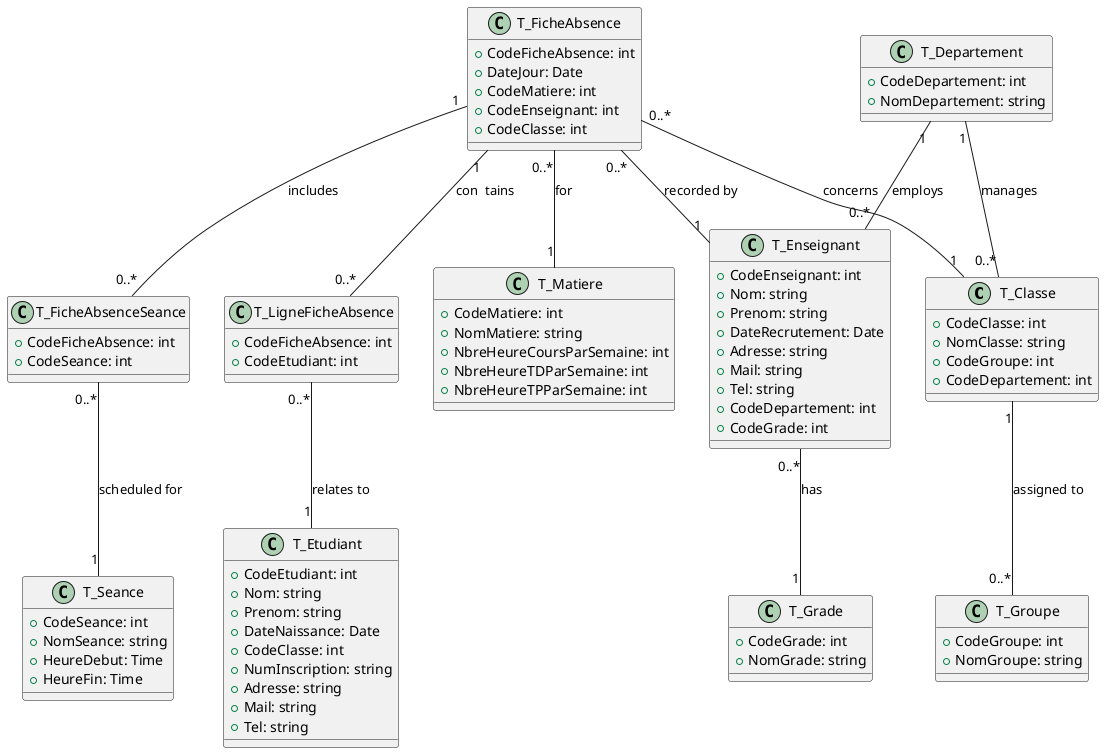 @startuml

class T_Classe {
  + CodeClasse: int
  + NomClasse: string
  + CodeGroupe: int
  + CodeDepartement: int
}

class T_Matiere {
  + CodeMatiere: int
  + NomMatiere: string
  + NbreHeureCoursParSemaine: int
  + NbreHeureTDParSemaine: int
  + NbreHeureTPParSemaine: int
}

class T_Seance {
  + CodeSeance: int
  + NomSeance: string
  + HeureDebut: Time
  + HeureFin: Time
}

class T_Groupe {
  + CodeGroupe: int
  + NomGroupe: string
}

class T_FicheAbsence {
  + CodeFicheAbsence: int
  + DateJour: Date
  + CodeMatiere: int
  + CodeEnseignant: int
  + CodeClasse: int
}

class T_FicheAbsenceSeance {
  + CodeFicheAbsence: int
  + CodeSeance: int
}

class T_LigneFicheAbsence {
  + CodeFicheAbsence: int
  + CodeEtudiant: int
}

class T_Departement {
  + CodeDepartement: int
  + NomDepartement: string
}

class T_Grade {
  + CodeGrade: int
  + NomGrade: string
}

class T_Enseignant {
  + CodeEnseignant: int
  + Nom: string
  + Prenom: string
  + DateRecrutement: Date
  + Adresse: string
  + Mail: string
  + Tel: string
  + CodeDepartement: int
  + CodeGrade: int
}

class T_Etudiant {
  + CodeEtudiant: int
  + Nom: string
  + Prenom: string
  + DateNaissance: Date
  + CodeClasse: int
  + NumInscription: string
  + Adresse: string
  + Mail: string
  + Tel: string
}

T_Departement "1" -- "0..*" T_Classe : manages
T_Departement "1" -- "0..*" T_Enseignant : employs
' T_Classe "1" -- "0..*" T_Etudiant : contains
T_Classe "1" -- "0..*" T_Groupe : assigned to
T_FicheAbsence "1" -- "0..*" T_FicheAbsenceSeance : includes
T_FicheAbsence "1" -- "0..*" T_LigneFicheAbsence : con  tains
T_FicheAbsence "0..*" -- "1" T_Classe : concerns
T_FicheAbsence "0..*" -- "1" T_Matiere : for
T_FicheAbsence "0..*" -- "1" T_Enseignant : recorded by
T_FicheAbsenceSeance "0..*" -- "1" T_Seance : scheduled for
T_LigneFicheAbsence "0..*" -- "1" T_Etudiant : relates to
T_Enseignant "0..*" -- "1" T_Grade : has

@enduml
